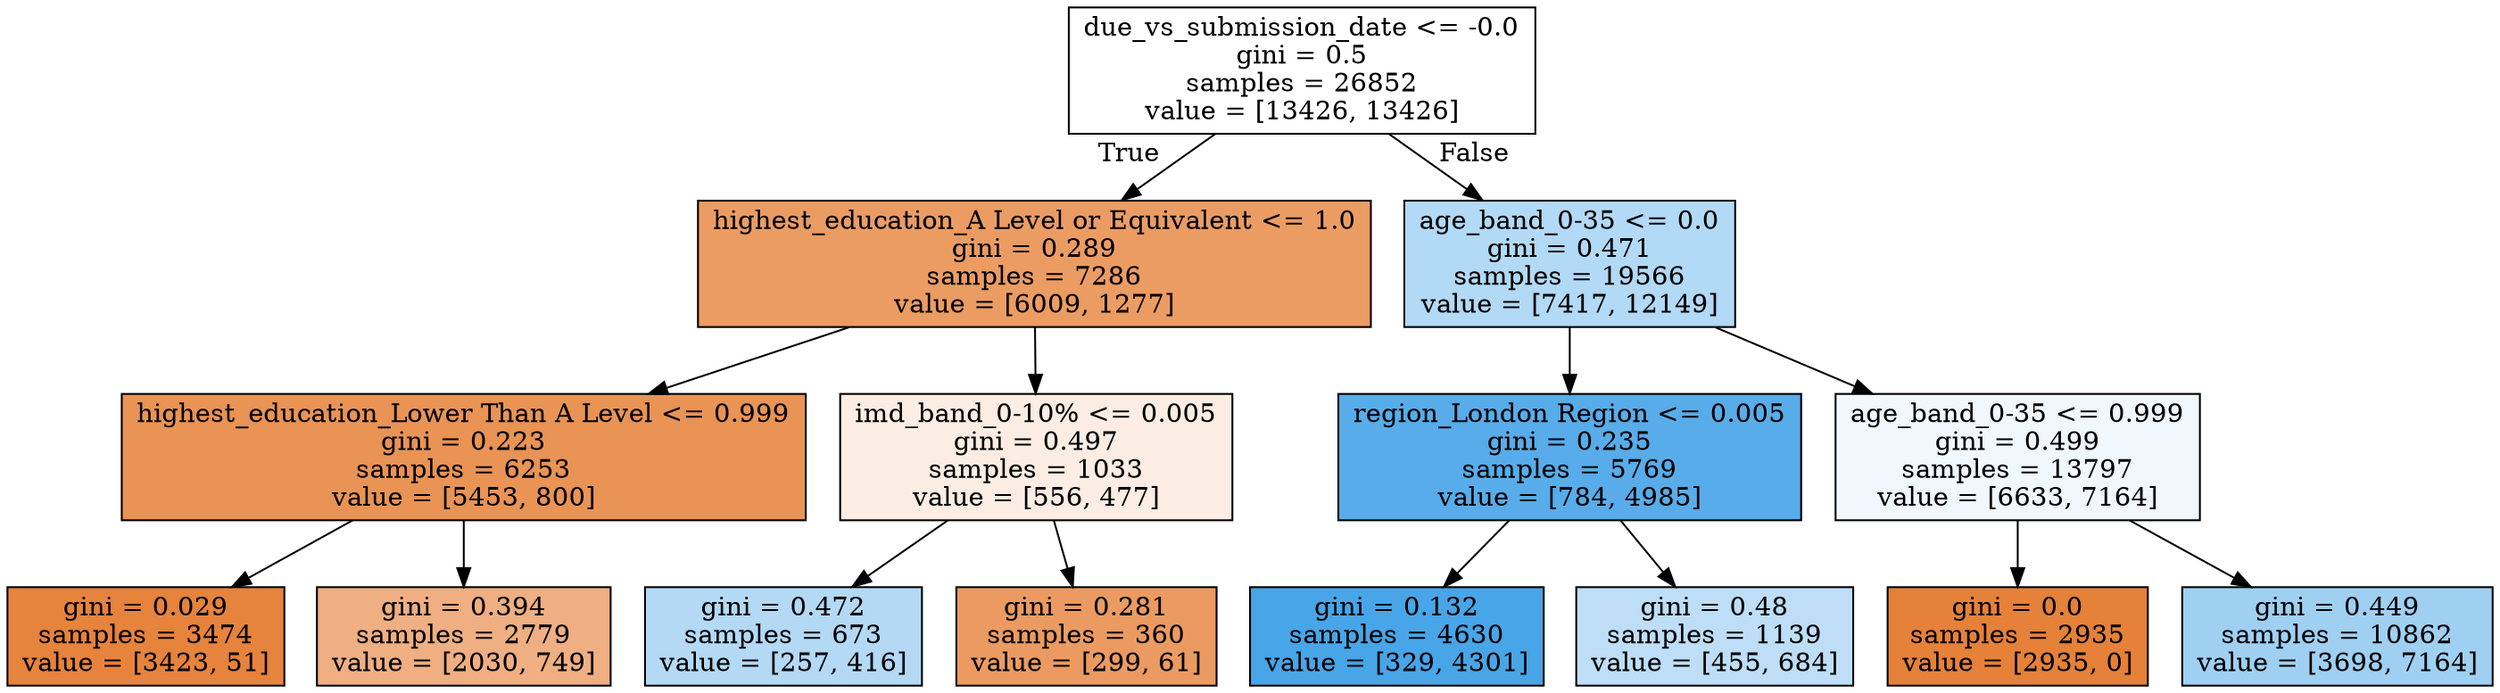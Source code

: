 digraph Tree {
node [shape=box, style="filled", color="black"] ;
0 [label="due_vs_submission_date <= -0.0\ngini = 0.5\nsamples = 26852\nvalue = [13426, 13426]", fillcolor="#e5813900"] ;
1 [label="highest_education_A Level or Equivalent <= 1.0\ngini = 0.289\nsamples = 7286\nvalue = [6009, 1277]", fillcolor="#e58139c9"] ;
0 -> 1 [labeldistance=2.5, labelangle=45, headlabel="True"] ;
2 [label="highest_education_Lower Than A Level <= 0.999\ngini = 0.223\nsamples = 6253\nvalue = [5453, 800]", fillcolor="#e58139da"] ;
1 -> 2 ;
3 [label="gini = 0.029\nsamples = 3474\nvalue = [3423, 51]", fillcolor="#e58139fb"] ;
2 -> 3 ;
4 [label="gini = 0.394\nsamples = 2779\nvalue = [2030, 749]", fillcolor="#e58139a1"] ;
2 -> 4 ;
5 [label="imd_band_0-10% <= 0.005\ngini = 0.497\nsamples = 1033\nvalue = [556, 477]", fillcolor="#e5813924"] ;
1 -> 5 ;
6 [label="gini = 0.472\nsamples = 673\nvalue = [257, 416]", fillcolor="#399de561"] ;
5 -> 6 ;
7 [label="gini = 0.281\nsamples = 360\nvalue = [299, 61]", fillcolor="#e58139cb"] ;
5 -> 7 ;
8 [label="age_band_0-35 <= 0.0\ngini = 0.471\nsamples = 19566\nvalue = [7417, 12149]", fillcolor="#399de563"] ;
0 -> 8 [labeldistance=2.5, labelangle=-45, headlabel="False"] ;
9 [label="region_London Region <= 0.005\ngini = 0.235\nsamples = 5769\nvalue = [784, 4985]", fillcolor="#399de5d7"] ;
8 -> 9 ;
10 [label="gini = 0.132\nsamples = 4630\nvalue = [329, 4301]", fillcolor="#399de5eb"] ;
9 -> 10 ;
11 [label="gini = 0.48\nsamples = 1139\nvalue = [455, 684]", fillcolor="#399de555"] ;
9 -> 11 ;
12 [label="age_band_0-35 <= 0.999\ngini = 0.499\nsamples = 13797\nvalue = [6633, 7164]", fillcolor="#399de513"] ;
8 -> 12 ;
13 [label="gini = 0.0\nsamples = 2935\nvalue = [2935, 0]", fillcolor="#e58139ff"] ;
12 -> 13 ;
14 [label="gini = 0.449\nsamples = 10862\nvalue = [3698, 7164]", fillcolor="#399de57b"] ;
12 -> 14 ;
}